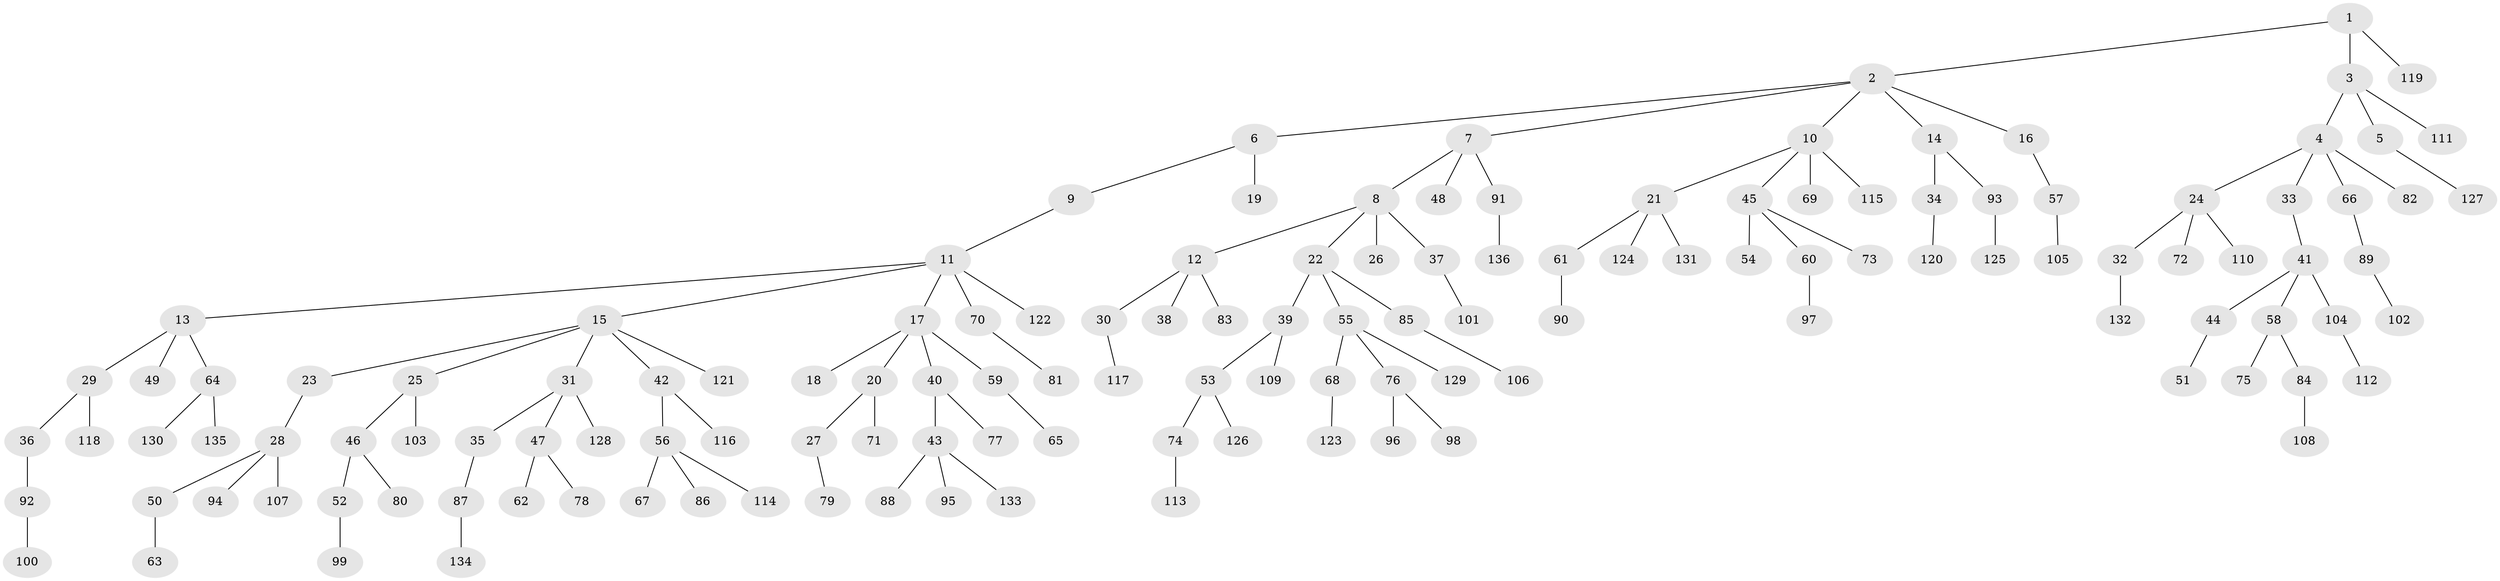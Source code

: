 // coarse degree distribution, {2: 0.15053763440860216, 7: 0.043010752688172046, 4: 0.03225806451612903, 5: 0.03225806451612903, 3: 0.11827956989247312, 6: 0.021505376344086023, 1: 0.6021505376344086}
// Generated by graph-tools (version 1.1) at 2025/42/03/06/25 10:42:03]
// undirected, 136 vertices, 135 edges
graph export_dot {
graph [start="1"]
  node [color=gray90,style=filled];
  1;
  2;
  3;
  4;
  5;
  6;
  7;
  8;
  9;
  10;
  11;
  12;
  13;
  14;
  15;
  16;
  17;
  18;
  19;
  20;
  21;
  22;
  23;
  24;
  25;
  26;
  27;
  28;
  29;
  30;
  31;
  32;
  33;
  34;
  35;
  36;
  37;
  38;
  39;
  40;
  41;
  42;
  43;
  44;
  45;
  46;
  47;
  48;
  49;
  50;
  51;
  52;
  53;
  54;
  55;
  56;
  57;
  58;
  59;
  60;
  61;
  62;
  63;
  64;
  65;
  66;
  67;
  68;
  69;
  70;
  71;
  72;
  73;
  74;
  75;
  76;
  77;
  78;
  79;
  80;
  81;
  82;
  83;
  84;
  85;
  86;
  87;
  88;
  89;
  90;
  91;
  92;
  93;
  94;
  95;
  96;
  97;
  98;
  99;
  100;
  101;
  102;
  103;
  104;
  105;
  106;
  107;
  108;
  109;
  110;
  111;
  112;
  113;
  114;
  115;
  116;
  117;
  118;
  119;
  120;
  121;
  122;
  123;
  124;
  125;
  126;
  127;
  128;
  129;
  130;
  131;
  132;
  133;
  134;
  135;
  136;
  1 -- 2;
  1 -- 3;
  1 -- 119;
  2 -- 6;
  2 -- 7;
  2 -- 10;
  2 -- 14;
  2 -- 16;
  3 -- 4;
  3 -- 5;
  3 -- 111;
  4 -- 24;
  4 -- 33;
  4 -- 66;
  4 -- 82;
  5 -- 127;
  6 -- 9;
  6 -- 19;
  7 -- 8;
  7 -- 48;
  7 -- 91;
  8 -- 12;
  8 -- 22;
  8 -- 26;
  8 -- 37;
  9 -- 11;
  10 -- 21;
  10 -- 45;
  10 -- 69;
  10 -- 115;
  11 -- 13;
  11 -- 15;
  11 -- 17;
  11 -- 70;
  11 -- 122;
  12 -- 30;
  12 -- 38;
  12 -- 83;
  13 -- 29;
  13 -- 49;
  13 -- 64;
  14 -- 34;
  14 -- 93;
  15 -- 23;
  15 -- 25;
  15 -- 31;
  15 -- 42;
  15 -- 121;
  16 -- 57;
  17 -- 18;
  17 -- 20;
  17 -- 40;
  17 -- 59;
  20 -- 27;
  20 -- 71;
  21 -- 61;
  21 -- 124;
  21 -- 131;
  22 -- 39;
  22 -- 55;
  22 -- 85;
  23 -- 28;
  24 -- 32;
  24 -- 72;
  24 -- 110;
  25 -- 46;
  25 -- 103;
  27 -- 79;
  28 -- 50;
  28 -- 94;
  28 -- 107;
  29 -- 36;
  29 -- 118;
  30 -- 117;
  31 -- 35;
  31 -- 47;
  31 -- 128;
  32 -- 132;
  33 -- 41;
  34 -- 120;
  35 -- 87;
  36 -- 92;
  37 -- 101;
  39 -- 53;
  39 -- 109;
  40 -- 43;
  40 -- 77;
  41 -- 44;
  41 -- 58;
  41 -- 104;
  42 -- 56;
  42 -- 116;
  43 -- 88;
  43 -- 95;
  43 -- 133;
  44 -- 51;
  45 -- 54;
  45 -- 60;
  45 -- 73;
  46 -- 52;
  46 -- 80;
  47 -- 62;
  47 -- 78;
  50 -- 63;
  52 -- 99;
  53 -- 74;
  53 -- 126;
  55 -- 68;
  55 -- 76;
  55 -- 129;
  56 -- 67;
  56 -- 86;
  56 -- 114;
  57 -- 105;
  58 -- 75;
  58 -- 84;
  59 -- 65;
  60 -- 97;
  61 -- 90;
  64 -- 130;
  64 -- 135;
  66 -- 89;
  68 -- 123;
  70 -- 81;
  74 -- 113;
  76 -- 96;
  76 -- 98;
  84 -- 108;
  85 -- 106;
  87 -- 134;
  89 -- 102;
  91 -- 136;
  92 -- 100;
  93 -- 125;
  104 -- 112;
}
